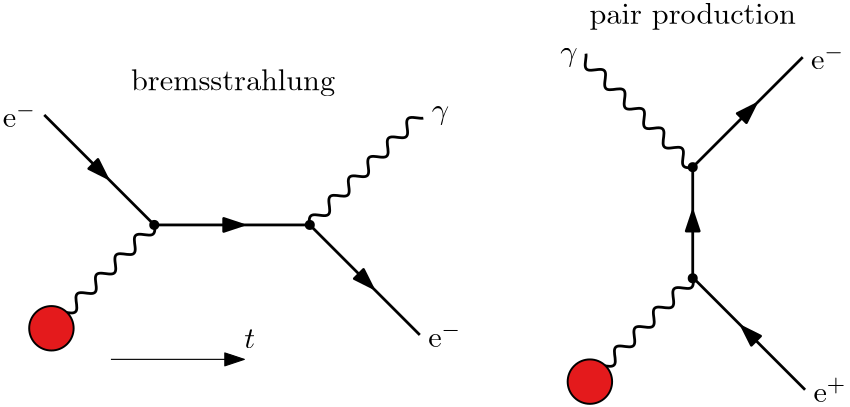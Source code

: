 <?xml version="1.0"?>
<!DOCTYPE ipe SYSTEM "ipe.dtd">
<ipe version="70107" creator="Ipe 7.2.2">
<info created="D:20160418231426" modified="D:20160426205735"/>
<ipestyle name="basic">
<symbol name="arrow/arc(spx)">
<path stroke="sym-stroke" fill="sym-stroke" pen="sym-pen">
0 0 m
-1 0.333 l
-1 -0.333 l
h
</path>
</symbol>
<symbol name="arrow/farc(spx)">
<path stroke="sym-stroke" fill="white" pen="sym-pen">
0 0 m
-1 0.333 l
-1 -0.333 l
h
</path>
</symbol>
<symbol name="arrow/ptarc(spx)">
<path stroke="sym-stroke" fill="sym-stroke" pen="sym-pen">
0 0 m
-1 0.333 l
-0.8 0 l
-1 -0.333 l
h
</path>
</symbol>
<symbol name="arrow/fptarc(spx)">
<path stroke="sym-stroke" fill="white" pen="sym-pen">
0 0 m
-1 0.333 l
-0.8 0 l
-1 -0.333 l
h
</path>
</symbol>
<symbol name="mark/circle(sx)" transformations="translations">
<path fill="sym-stroke">
0.6 0 0 0.6 0 0 e
0.4 0 0 0.4 0 0 e
</path>
</symbol>
<symbol name="mark/disk(sx)" transformations="translations">
<path fill="sym-stroke">
0.6 0 0 0.6 0 0 e
</path>
</symbol>
<symbol name="mark/fdisk(sfx)" transformations="translations">
<group>
<path fill="sym-fill">
0.5 0 0 0.5 0 0 e
</path>
<path fill="sym-stroke" fillrule="eofill">
0.6 0 0 0.6 0 0 e
0.4 0 0 0.4 0 0 e
</path>
</group>
</symbol>
<symbol name="mark/box(sx)" transformations="translations">
<path fill="sym-stroke" fillrule="eofill">
-0.6 -0.6 m
0.6 -0.6 l
0.6 0.6 l
-0.6 0.6 l
h
-0.4 -0.4 m
0.4 -0.4 l
0.4 0.4 l
-0.4 0.4 l
h
</path>
</symbol>
<symbol name="mark/square(sx)" transformations="translations">
<path fill="sym-stroke">
-0.6 -0.6 m
0.6 -0.6 l
0.6 0.6 l
-0.6 0.6 l
h
</path>
</symbol>
<symbol name="mark/fsquare(sfx)" transformations="translations">
<group>
<path fill="sym-fill">
-0.5 -0.5 m
0.5 -0.5 l
0.5 0.5 l
-0.5 0.5 l
h
</path>
<path fill="sym-stroke" fillrule="eofill">
-0.6 -0.6 m
0.6 -0.6 l
0.6 0.6 l
-0.6 0.6 l
h
-0.4 -0.4 m
0.4 -0.4 l
0.4 0.4 l
-0.4 0.4 l
h
</path>
</group>
</symbol>
<symbol name="mark/cross(sx)" transformations="translations">
<group>
<path fill="sym-stroke">
-0.43 -0.57 m
0.57 0.43 l
0.43 0.57 l
-0.57 -0.43 l
h
</path>
<path fill="sym-stroke">
-0.43 0.57 m
0.57 -0.43 l
0.43 -0.57 l
-0.57 0.43 l
h
</path>
</group>
</symbol>
<symbol name="arrow/fnormal(spx)">
<path stroke="sym-stroke" fill="white" pen="sym-pen">
0 0 m
-1 0.333 l
-1 -0.333 l
h
</path>
</symbol>
<symbol name="arrow/pointed(spx)">
<path stroke="sym-stroke" fill="sym-stroke" pen="sym-pen">
0 0 m
-1 0.333 l
-0.8 0 l
-1 -0.333 l
h
</path>
</symbol>
<symbol name="arrow/fpointed(spx)">
<path stroke="sym-stroke" fill="white" pen="sym-pen">
0 0 m
-1 0.333 l
-0.8 0 l
-1 -0.333 l
h
</path>
</symbol>
<symbol name="arrow/linear(spx)">
<path stroke="sym-stroke" pen="sym-pen">
-1 0.333 m
0 0 l
-1 -0.333 l
</path>
</symbol>
<symbol name="arrow/fdouble(spx)">
<path stroke="sym-stroke" fill="white" pen="sym-pen">
0 0 m
-1 0.333 l
-1 -0.333 l
h
-1 0 m
-2 0.333 l
-2 -0.333 l
h
</path>
</symbol>
<symbol name="arrow/double(spx)">
<path stroke="sym-stroke" fill="sym-stroke" pen="sym-pen">
0 0 m
-1 0.333 l
-1 -0.333 l
h
-1 0 m
-2 0.333 l
-2 -0.333 l
h
</path>
</symbol>
<pen name="heavier" value="0.8"/>
<pen name="fat" value="1.2"/>
<pen name="ultrafat" value="2"/>
<symbolsize name="large" value="5"/>
<symbolsize name="small" value="2"/>
<symbolsize name="tiny" value="1.1"/>
<arrowsize name="large" value="10"/>
<arrowsize name="small" value="5"/>
<arrowsize name="tiny" value="3"/>
<color name="red" value="1 0 0"/>
<color name="green" value="0 1 0"/>
<color name="blue" value="0 0 1"/>
<color name="yellow" value="1 1 0"/>
<color name="orange" value="1 0.647 0"/>
<color name="gold" value="1 0.843 0"/>
<color name="purple" value="0.627 0.125 0.941"/>
<color name="gray" value="0.745"/>
<color name="brown" value="0.647 0.165 0.165"/>
<color name="navy" value="0 0 0.502"/>
<color name="pink" value="1 0.753 0.796"/>
<color name="seagreen" value="0.18 0.545 0.341"/>
<color name="turquoise" value="0.251 0.878 0.816"/>
<color name="violet" value="0.933 0.51 0.933"/>
<color name="darkblue" value="0 0 0.545"/>
<color name="darkcyan" value="0 0.545 0.545"/>
<color name="darkgray" value="0.663"/>
<color name="darkgreen" value="0 0.392 0"/>
<color name="darkmagenta" value="0.545 0 0.545"/>
<color name="darkorange" value="1 0.549 0"/>
<color name="darkred" value="0.545 0 0"/>
<color name="lightblue" value="0.678 0.847 0.902"/>
<color name="lightcyan" value="0.878 1 1"/>
<color name="lightgray" value="0.827"/>
<color name="lightgreen" value="0.565 0.933 0.565"/>
<color name="lightyellow" value="1 1 0.878"/>
<dashstyle name="dashed" value="[4] 0"/>
<dashstyle name="dotted" value="[1 3] 0"/>
<dashstyle name="dash dotted" value="[4 2 1 2] 0"/>
<dashstyle name="dash dot dotted" value="[4 2 1 2 1 2] 0"/>
<textsize name="large" value="\large"/>
<textsize name="Large" value="\Large"/>
<textsize name="LARGE" value="\LARGE"/>
<textsize name="huge" value="\huge"/>
<textsize name="Huge" value="\Huge"/>
<textsize name="small" value="\small"/>
<textsize name="footnote" value="\footnotesize"/>
<textsize name="tiny" value="\tiny"/>
<textstyle name="center" begin="\begin{center}" end="\end{center}"/>
<textstyle name="itemize" begin="\begin{itemize}" end="\end{itemize}"/>
<textstyle name="item" begin="\begin{itemize}\item{}" end="\end{itemize}"/>
<gridsize name="4 pts" value="4"/>
<gridsize name="8 pts (~3 mm)" value="8"/>
<gridsize name="16 pts (~6 mm)" value="16"/>
<gridsize name="32 pts (~12 mm)" value="32"/>
<gridsize name="10 pts (~3.5 mm)" value="10"/>
<gridsize name="20 pts (~7 mm)" value="20"/>
<gridsize name="14 pts (~5 mm)" value="14"/>
<gridsize name="28 pts (~10 mm)" value="28"/>
<gridsize name="56 pts (~20 mm)" value="56"/>
<anglesize name="90 deg" value="90"/>
<anglesize name="60 deg" value="60"/>
<anglesize name="45 deg" value="45"/>
<anglesize name="30 deg" value="30"/>
<anglesize name="22.5 deg" value="22.5"/>
<opacity name="10%" value="0.1"/>
<opacity name="30%" value="0.3"/>
<opacity name="50%" value="0.5"/>
<opacity name="75%" value="0.75"/>
<tiling name="falling" angle="-60" step="4" width="1"/>
<tiling name="rising" angle="30" step="4" width="1"/>
</ipestyle>
<page>
<layer name="bremsstrahlung"/>
<layer name="template"/>
<layer name="pair_production"/>
<view layers="bremsstrahlung pair_production" active="pair_production"/>
<path layer="template" matrix="0 1 -1 0 987.21 411.768" stroke="black" pen="1">
224.351 507.156 m
224.885 508.001
225.419 508.587
225.953 508.913 c
226.487 509.24
227.021 509.307
227.555 509.009 c
228.089 508.711
228.622 508.048
229.156 507.353 c
229.69 506.658
230.224 505.931
230.758 505.511 c
231.292 505.091
231.826 504.977
232.36 505.225 c
232.894 505.473
233.428 506.083
233.962 506.765 c
234.496 507.448
235.03 508.204
235.564 508.675 c
236.098 509.147
236.632 509.334
237.166 509.149 c
237.7 508.964
238.234 508.406
238.768 507.739 c
239.302 507.072
239.836 506.296
240.37 505.778 c
240.904 505.26
241.438 505
241.972 505.12 c
242.506 505.241
243.04 505.743
243.574 506.388 c
244.108 507.033
244.642 507.823
245.176 508.382 c
245.71 508.942
246.244 509.273
246.778 509.217 c
247.312 509.162
247.846 508.722
248.38 508.104 c
248.914 507.486
249.447 506.691
249.981 506.094 c
250.515 505.498
251.049 505.1
251.583 505.089 c
252.117 505.078
252.651 505.454
253.185 506.039 c
253.719 506.624
254.253 507.417
254.787 508.045 c
255.321 508.673
255.855 509.134
256.389 509.211 c
256.923 509.288
257.457 508.981
257.991 508.434 c
258.525 507.888
259.059 507.103
259.593 506.449 c
260.127 505.796
260.661 505.275
261.195 505.133 c
261.729 504.99
262.263 505.227
262.797 505.73 c
263.331 506.233
263.865 507.003
264.399 507.676 c
264.933 508.349
265.467 508.924
266.001 509.131 c
266.535 509.337
267.068 509.174
267.602 508.719 c
268.136 508.264
268.67 507.516
269.204 506.83 c
269.738 506.143
270.272 505.518
270.806 505.25 c
271.34 504.981
271.874 505.069
272.408 505.472 c
272.942 505.876
273.476 506.594
274.01 507.288 c
274.544 507.981
275.078 508.651
275.612 508.979 c
276.146 509.307
276.68 509.295
277.214 508.947 c
277.748 508.599
278.282 507.917
278.816 507.222 c
279.35 506.527
279.884 505.82
280.418 505.435 c
280.952 505.05
281.486 504.987
282.02 505.276 c
282.554 505.565
283.088 506.205
283.622 506.895 c
284.156 507.584
284.69 508.323
285.223 508.761 c
285.757 509.199
286.291 509.338
286.825 509.11 c
287.359 508.883
287.893 508.29
288.427 507.612 c
288.961 506.934
289.495 506.171
290.029 505.683 c
290.563 505.195
291.097 504.983
291.631 505.147 c
292.165 505.311
292.699 505.851
293.233 506.511 c
293.767 507.172
294.301 507.953
294.835 508.485 c
295.369 509.018
295.903 509.302
296.437 509.203 c
296.971 509.104
297.505 508.622
298.039 507.985 c
298.573 507.349
299.107 506.557
299.641 505.984 c
300.175 505.412
300.709 505.058
301.243 505.091 c
301.777 505.124
302.311 505.544
302.845 506.151 c
303.379 506.759
303.913 507.554
304.446 508.162 c
304.98 508.769
305.514 509.189
306.048 509.222 c
306.582 509.255
307.116 508.901
307.65 508.329 c
308.184 507.756
308.718 506.964
309.252 506.328 c
309.786 505.691
310.32 505.209
310.854 505.11 c
311.388 505.011
311.922 505.295
312.456 505.828 c
312.99 506.36
313.524 507.141
314.058 507.802 c
314.592 508.462
315.126 509.002
315.66 509.166 c
316.194 509.33
316.728 509.118
317.262 508.63 c
317.796 508.142
318.33 507.379
318.864 506.701 c
319.398 506.023
319.932 505.43
320.466 505.203 c
321 504.975
321.534 505.113
322.068 505.552 c
322.602 505.99
323.136 506.729
323.67 507.418 c
324.204 508.108
324.738 508.748
325.272 509.037 c
325.805 509.326
326.339 509.263
326.873 508.878 c
327.407 508.493
327.941 507.786
328.475 507.091 c
329.009 506.396
329.543 505.714
330.077 505.366 c
330.611 505.018
331.145 505.006
331.679 505.334 c
332.213 505.662
332.747 506.332
333.281 507.025 c
333.815 507.719
334.349 508.437
334.883 508.841 c
335.417 509.244
335.951 509.332
336.485 509.063 c
337.019 508.795
337.553 508.17
338.087 507.483 c
338.621 506.797
339.155 506.049
339.689 505.594 c
340.223 505.139
340.757 504.976
341.291 505.182 c
341.825 505.389
342.359 505.964
342.893 506.637 c
343.426 507.31
343.96 508.08
344.494 508.583 c
345.028 509.086
345.562 509.322
346.096 509.18 c
346.63 509.038
347.164 508.517
347.698 507.864 c
348.232 507.21
348.766 506.425
349.3 505.878 c
349.834 505.332
350.368 505.025
350.902 505.102 c
351.436 505.179
351.97 505.64
352.504 506.268 c
353.038 506.896
353.572 507.689
354.106 508.274 c
354.64 508.859
355.174 509.235
355.708 509.224 c
356.242 509.213
356.776 508.815
357.31 508.218 c
357.844 507.622
358.378 506.827
358.912 506.209 c
359.446 505.591
359.98 505.151
360.514 505.096 c
361.048 505.04
361.581 505.371
362.115 505.931 c
362.649 506.49
363.183 507.28
363.717 507.925 c
364.251 508.57
364.785 509.072
365.319 509.193 c
365.853 509.313
366.387 509.053
366.921 508.535 c
367.455 508.017
367.989 507.241
368.523 506.574 c
369.057 505.907
369.591 505.349
370.125 505.164 c
370.659 504.979
371.193 505.166
371.727 505.638 c
372.261 506.109
372.795 506.865
373.329 507.548 c
373.863 508.23
374.397 508.84
374.931 509.088 c
375.465 509.336
375.999 509.222
376.533 508.802 c
377.067 508.381
377.601 507.655
378.135 506.96 c
378.669 506.265
379.203 505.602
379.737 505.304 c
380.271 505.006
380.804 505.073
381.338 505.4 c
381.872 505.726
382.406 506.312
382.94 507.156 c
280.418 505.435 m
280.952 505.05
281.486 504.987
282.02 505.276 c
282.554 505.565
283.088 506.205
283.622 506.895 c
284.156 507.584
284.69 508.323
285.223 508.761 c
285.757 509.199
286.291 509.338
286.825 509.11 c
287.359 508.883
287.893 508.29
288.427 507.612 c
288.961 506.934
289.495 506.171
290.029 505.683 c
290.563 505.195
291.097 504.983
291.631 505.147 c
292.165 505.311
292.699 505.851
293.233 506.511 c
293.767 507.172
294.301 507.953
294.835 508.485 c
295.369 509.018
295.903 509.302
296.437 509.203 c
296.971 509.104
297.505 508.622
298.039 507.985 c
298.573 507.349
299.107 506.557
299.641 505.984 c
300.175 505.412
300.709 505.058
301.243 505.091 c
301.777 505.124
302.311 505.544
302.845 506.151 c
303.379 506.759
303.913 507.554
304.446 508.162 c
304.98 508.769
305.514 509.189
306.048 509.222 c
306.582 509.255
307.116 508.901
307.65 508.329 c
308.184 507.756
308.718 506.964
309.252 506.328 c
309.786 505.691
310.32 505.209
310.854 505.11 c
311.388 505.011
311.922 505.295
312.456 505.828 c
312.99 506.36
313.524 507.141
314.058 507.802 c
314.592 508.462
315.126 509.002
315.66 509.166 c
316.194 509.33
316.728 509.118
317.262 508.63 c
317.796 508.142
318.33 507.379
318.864 506.701 c
319.398 506.023
319.932 505.43
320.466 505.203 c
321 504.975
321.534 505.113
322.068 505.552 c
322.602 505.99
323.136 506.729
323.67 507.418 c
324.204 508.108
324.738 508.748
325.272 509.037 c
325.805 509.326
326.339 509.263
326.873 508.878 c
327.407 508.493
327.941 507.786
328.475 507.091 c
329.009 506.396
329.543 505.714
330.077 505.366 c
330.611 505.018
331.145 505.006
331.679 505.334 c
332.213 505.662
332.747 506.332
333.281 507.025 c
333.815 507.719
334.349 508.437
334.883 508.841 c
335.417 509.244
335.951 509.332
336.485 509.063 c
337.019 508.795
337.553 508.17
338.087 507.483 c
338.621 506.797
339.155 506.049
339.689 505.594 c
340.223 505.139
340.757 504.976
341.291 505.182 c
341.825 505.389
342.359 505.964
342.893 506.637 c
343.426 507.31
343.96 508.08
344.494 508.583 c
345.028 509.086
345.562 509.322
346.096 509.18 c
346.63 509.038
347.164 508.517
347.698 507.864 c
348.232 507.21
348.766 506.425
349.3 505.878 c
349.834 505.332
350.368 505.025
350.902 505.102 c
351.436 505.179
351.97 505.64
352.504 506.268 c
353.038 506.896
353.572 507.689
354.106 508.274 c
354.64 508.859
355.174 509.235
355.708 509.224 c
356.242 509.213
356.776 508.815
357.31 508.218 c
357.844 507.622
358.378 506.827
358.912 506.209 c
359.446 505.591
359.98 505.151
360.514 505.096 c
361.048 505.04
361.581 505.371
362.115 505.931 c
362.649 506.49
363.183 507.28
363.717 507.925 c
364.251 508.57
364.785 509.072
365.319 509.193 c
365.853 509.313
366.387 509.053
366.921 508.535 c
367.455 508.017
367.989 507.241
368.523 506.574 c
369.057 505.907
369.591 505.349
370.125 505.164 c
370.659 504.979
371.193 505.166
371.727 505.638 c
372.261 506.109
372.795 506.865
373.329 507.548 c
373.863 508.23
374.397 508.84
374.931 509.088 c
375.465 509.336
375.999 509.222
376.533 508.802 c
377.067 508.381
377.601 507.655
378.135 506.96 c
378.669 506.265
379.203 505.602
379.737 505.304 c
380.271 505.006
380.804 505.073
381.338 505.4 c
381.872 505.726
382.406 506.312
382.94 507.156 c
</path>
<group layer="pair_production" matrix="0.707107 0.707107 -0.707107 0.707107 657.547 262.709">
<path stroke="black" pen="1" arrow="normal/normal">
112 576 m
144 576 l
</path>
<path stroke="black" pen="1">
144 576 m
168 576 l
</path>
</group>
<path matrix="-0.707107 0.707107 -0.707107 -0.707107 846.703 949.172" stroke="black" pen="1">
224.351 507.156 m
224.885 508.001
225.419 508.587
225.953 508.913 c
226.487 509.24
227.021 509.307
227.555 509.009 c
228.089 508.711
228.622 508.048
229.156 507.353 c
229.69 506.658
230.224 505.931
230.758 505.511 c
231.292 505.091
231.826 504.977
232.36 505.225 c
232.894 505.473
233.428 506.083
233.962 506.765 c
234.496 507.448
235.03 508.204
235.564 508.675 c
236.098 509.147
236.632 509.334
237.166 509.149 c
237.7 508.964
238.234 508.406
238.768 507.739 c
239.302 507.072
239.836 506.296
240.37 505.778 c
240.904 505.26
241.438 505
241.972 505.12 c
242.506 505.241
243.04 505.743
243.574 506.388 c
244.108 507.033
244.642 507.823
245.176 508.382 c
245.71 508.942
246.244 509.273
246.778 509.217 c
247.312 509.162
247.846 508.722
248.38 508.104 c
248.914 507.486
249.447 506.691
249.981 506.094 c
250.515 505.498
251.049 505.1
251.583 505.089 c
252.117 505.078
252.651 505.454
253.185 506.039 c
253.719 506.624
254.253 507.417
254.787 508.045 c
255.321 508.673
255.855 509.134
256.389 509.211 c
256.923 509.288
257.457 508.981
257.991 508.434 c
258.525 507.888
259.059 507.103
259.593 506.449 c
260.127 505.796
260.661 505.275
261.195 505.133 c
261.729 504.99
262.263 505.227
262.797 505.73 c
263.331 506.233
263.865 507.003
264.399 507.676 c
264.933 508.349
265.467 508.924
266.001 509.131 c
266.535 509.337
267.068 509.174
267.602 508.719 c
268.136 508.264
268.67 507.516
269.204 506.83 c
269.738 506.143
270.272 505.518
270.806 505.25 c
271.34 504.981
271.874 505.069
272.408 505.472 c
272.942 505.876
273.476 506.594
274.01 507.288 c
274.544 507.981
275.078 508.651
275.612 508.979 c
276.146 509.307
276.68 509.295
277.214 508.947 c
277.748 508.599
278.282 507.917
278.816 507.222 c
279.35 506.527
279.884 505.82
280.418 505.435 c
</path>
<group matrix="-0.707107 0.707107 -0.707107 -0.707107 856.381 997.164">
<path stroke="black" pen="1" arrow="normal/normal">
112 576 m
144 576 l
</path>
<path stroke="black" pen="1">
144 576 m
168 576 l
</path>
</group>
<use matrix="1 0 0 1 137.449 152.742" name="mark/disk(sx)" pos="192 556.456" size="normal" stroke="black"/>
<use matrix="1 0 0 1 81.4494 192.742" name="mark/disk(sx)" pos="248 556.456" size="normal" stroke="black"/>
<group layer="bremsstrahlung" matrix="0.707107 -0.707107 0.707107 0.707107 -390.489 439.902">
<path stroke="black" pen="1" arrow="normal/normal">
112 576 m
144 576 l
</path>
<path stroke="black" pen="1">
144 576 m
168 576 l
</path>
</group>
<group matrix="1 0 0 1 23.598 152.402">
<path stroke="black" pen="1" arrow="normal/normal">
112 576 m
144 576 l
</path>
<path stroke="black" pen="1">
144 576 m
168 576 l
</path>
</group>
<path matrix="0.707107 0.707107 -0.707107 0.707107 391.572 211.148" stroke="black" pen="1">
224.351 507.156 m
224.885 508.001
225.419 508.587
225.953 508.913 c
226.487 509.24
227.021 509.307
227.555 509.009 c
228.089 508.711
228.622 508.048
229.156 507.353 c
229.69 506.658
230.224 505.931
230.758 505.511 c
231.292 505.091
231.826 504.977
232.36 505.225 c
232.894 505.473
233.428 506.083
233.962 506.765 c
234.496 507.448
235.03 508.204
235.564 508.675 c
236.098 509.147
236.632 509.334
237.166 509.149 c
237.7 508.964
238.234 508.406
238.768 507.739 c
239.302 507.072
239.836 506.296
240.37 505.778 c
240.904 505.26
241.438 505
241.972 505.12 c
242.506 505.241
243.04 505.743
243.574 506.388 c
244.108 507.033
244.642 507.823
245.176 508.382 c
245.71 508.942
246.244 509.273
246.778 509.217 c
247.312 509.162
247.846 508.722
248.38 508.104 c
248.914 507.486
249.447 506.691
249.981 506.094 c
250.515 505.498
251.049 505.1
251.583 505.089 c
252.117 505.078
252.651 505.454
253.185 506.039 c
253.719 506.624
254.253 507.417
254.787 508.045 c
255.321 508.673
255.855 509.134
256.389 509.211 c
256.923 509.288
257.457 508.981
257.991 508.434 c
258.525 507.888
259.059 507.103
259.593 506.449 c
260.127 505.796
260.661 505.275
261.195 505.133 c
261.729 504.99
262.263 505.227
262.797 505.73 c
263.331 506.233
263.865 507.003
264.399 507.676 c
264.933 508.349
265.467 508.924
266.001 509.131 c
266.535 509.337
267.068 509.174
267.602 508.719 c
268.136 508.264
268.67 507.516
269.204 506.83 c
269.738 506.143
270.272 505.518
270.806 505.25 c
271.34 504.981
271.874 505.069
272.408 505.472 c
272.942 505.876
273.476 506.594
274.01 507.288 c
274.544 507.981
275.078 508.651
275.612 508.979 c
276.146 509.307
276.68 509.295
277.214 508.947 c
277.748 508.599
278.282 507.917
278.816 507.222 c
279.35 506.527
279.884 505.82
280.418 505.435 c
</path>
<group matrix="0.707107 -0.707107 0.707107 0.707107 -294.892 400.304">
<path stroke="black" pen="1" arrow="normal/normal">
112 576 m
144 576 l
</path>
<path stroke="black" pen="1">
144 576 m
168 576 l
</path>
</group>
<use matrix="1 0 0 1 -56.402 171.946" name="mark/disk(sx)" pos="192 556.456" size="normal" stroke="black"/>
<use matrix="1 0 0 1 -56.402 171.946" name="mark/disk(sx)" pos="248 556.456" size="normal" stroke="black"/>
<path layer="pair_production" matrix="1 0 0 1 -42.5506 -2.80165" stroke="black" pen="1" arrow="normal/normal">
372 712 m
372 736 l
</path>
<path matrix="1 0 0 1 -42.5506 -2.80165" stroke="black" pen="1">
372 736 m
372 752 l
</path>
<text layer="bremsstrahlung" matrix="1 0 0 1 -27 8" transformations="translations" pos="120 760" stroke="black" type="label" width="11.933" height="8.774" depth="0" halign="right" valign="center" size="11">$\mathrm{e}^-$</text>
<text matrix="1 0 0 1 114.196 -71.196" transformations="translations" pos="120 760" stroke="black" type="label" width="11.933" height="8.774" depth="0" valign="center" size="11">$\mathrm{e}^-$</text>
<text layer="pair_production" matrix="1 0 0 1 252.047 28.797" transformations="translations" pos="120 760" stroke="black" type="label" width="11.933" height="8.774" depth="0" valign="center" size="11">$\mathrm{e}^-$</text>
<text matrix="1 0 0 1 252.891 -90.9336" transformations="translations" pos="120 760" stroke="black" type="label" width="11.933" height="8.774" depth="0" valign="center" size="11">$\mathrm{e}^+$</text>
<text layer="bremsstrahlung" matrix="1 0 0 1 -0.539416 -8.16967" transformations="translations" pos="236 776" stroke="black" type="label" width="6.254" height="4.698" depth="2.12" valign="center" size="11">$\gamma$</text>
<text layer="pair_production" matrix="1 0 0 1 52 12.797" transformations="translations" pos="236 776" stroke="black" type="label" width="6.254" height="4.698" depth="2.12" halign="right" valign="center" size="11">$\gamma$</text>
<group layer="bremsstrahlung">
<path matrix="0.707107 -0.707107 0.707107 0.707107 -765.795 505.908" stroke="black" pen="1">
478.332 738.641 m
478.717 739.175
479.424 739.709
480.119 740.243 c
480.814 740.777
481.496 741.311
481.844 741.845 c
482.192 742.379
482.204 742.913
481.876 743.447 c
481.548 743.981
480.878 744.515
480.185 745.049 c
479.491 745.583
478.773 746.117
478.369 746.651 c
477.966 747.185
477.878 747.719
478.147 748.253 c
478.415 748.787
479.04 749.321
479.727 749.855 c
480.413 750.389
481.161 750.923
481.616 751.457 c
482.071 751.991
482.234 752.525
482.028 753.059 c
481.821 753.593
481.246 754.127
480.573 754.661 c
479.9 755.194
479.13 755.728
478.627 756.262 c
478.124 756.796
477.888 757.33
478.03 757.864 c
478.172 758.398
478.693 758.932
479.346 759.466 c
480 760
480.785 760.534
481.332 761.068 c
481.878 761.602
482.185 762.136
482.108 762.67 c
482.031 763.204
481.57 763.738
480.942 764.272 c
480.314 764.806
479.521 765.34
478.936 765.874 c
478.351 766.408
477.975 766.942
477.986 767.476 c
477.997 768.01
478.395 768.544
478.992 769.078 c
479.588 769.612
480.383 770.146
481.001 770.68 c
481.619 771.214
482.059 771.748
482.114 772.282 c
482.17 772.816
481.839 773.349
481.279 773.883 c
480.72 774.417
479.93 774.951
479.285 775.485 c
478.64 776.019
478.138 776.553
478.017 777.087 c
477.897 777.621
478.157 778.155
478.675 778.689 c
479.193 779.223
479.969 779.757
480.636 780.291 c
481.303 780.825
481.861 781.359
482.046 781.893 c
482.231 782.427
482.044 782.961
481.572 783.495 c
481.101 784.029
480.345 784.563
479.662 785.097 c
478.98 785.631
478.37 786.165
478.122 786.699 c
477.874 787.233
477.988 787.767
478.408 788.301 c
478.829 788.835
479.555 789.369
480.25 789.903 c
480.945 790.437
481.608 790.971
481.906 791.505 c
482.204 792.039
482.137 792.572
481.81 793.106 c
481.484 793.64
480.898 794.174
480.054 794.708 c
</path>
<group>
<path matrix="0.707107 -0.707107 0.707107 0.707107 -512.364 261.274" stroke="black" fill="0.894 0.102 0.11" pen="0.7">
8 0 0 8 128 736 e
</path>
</group>
</group>
<group layer="pair_production" matrix="1 0 0 1 193.851 -19.2037">
<path matrix="0.707107 -0.707107 0.707107 0.707107 -765.795 505.908" stroke="black" pen="1">
478.332 738.641 m
478.717 739.175
479.424 739.709
480.119 740.243 c
480.814 740.777
481.496 741.311
481.844 741.845 c
482.192 742.379
482.204 742.913
481.876 743.447 c
481.548 743.981
480.878 744.515
480.185 745.049 c
479.491 745.583
478.773 746.117
478.369 746.651 c
477.966 747.185
477.878 747.719
478.147 748.253 c
478.415 748.787
479.04 749.321
479.727 749.855 c
480.413 750.389
481.161 750.923
481.616 751.457 c
482.071 751.991
482.234 752.525
482.028 753.059 c
481.821 753.593
481.246 754.127
480.573 754.661 c
479.9 755.194
479.13 755.728
478.627 756.262 c
478.124 756.796
477.888 757.33
478.03 757.864 c
478.172 758.398
478.693 758.932
479.346 759.466 c
480 760
480.785 760.534
481.332 761.068 c
481.878 761.602
482.185 762.136
482.108 762.67 c
482.031 763.204
481.57 763.738
480.942 764.272 c
480.314 764.806
479.521 765.34
478.936 765.874 c
478.351 766.408
477.975 766.942
477.986 767.476 c
477.997 768.01
478.395 768.544
478.992 769.078 c
479.588 769.612
480.383 770.146
481.001 770.68 c
481.619 771.214
482.059 771.748
482.114 772.282 c
482.17 772.816
481.839 773.349
481.279 773.883 c
480.72 774.417
479.93 774.951
479.285 775.485 c
478.64 776.019
478.138 776.553
478.017 777.087 c
477.897 777.621
478.157 778.155
478.675 778.689 c
479.193 779.223
479.969 779.757
480.636 780.291 c
481.303 780.825
481.861 781.359
482.046 781.893 c
482.231 782.427
482.044 782.961
481.572 783.495 c
481.101 784.029
480.345 784.563
479.662 785.097 c
478.98 785.631
478.37 786.165
478.122 786.699 c
477.874 787.233
477.988 787.767
478.408 788.301 c
478.829 788.835
479.555 789.369
480.25 789.903 c
480.945 790.437
481.608 790.971
481.906 791.505 c
482.204 792.039
482.137 792.572
481.81 793.106 c
481.484 793.64
480.898 794.174
480.054 794.708 c
</path>
<group>
<path matrix="0.707107 -0.707107 0.707107 0.707107 -512.364 261.274" stroke="black" fill="0.894 0.102 0.11" pen="0.7">
8 0 0 8 128 736 e
</path>
</group>
</group>
<path matrix="1 0 0 1 24 -104" stroke="black" arrow="normal/normal">
96 784 m
144 784 l
</path>
<text matrix="1 0 0 1 -24 -116" transformations="translations" pos="192 800" stroke="black" type="label" width="3.939" height="6.71" depth="0" valign="baseline" size="11">$t$</text>
<text matrix="1 0 0 1 52 -23.089" transformations="translations" pos="112 800" stroke="black" type="label" width="73.515" height="7.577" depth="2.12" halign="center" valign="baseline" size="11">bremsstrahlung</text>
<text matrix="1 0 0 1 25.4494 0.800813" transformations="translations" pos="304 800" stroke="black" type="label" width="74.303" height="7.577" depth="2.12" halign="center" valign="baseline" size="11">pair production</text>
</page>
</ipe>
